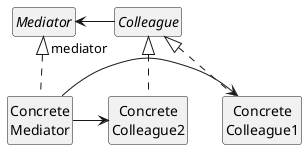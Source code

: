 ﻿@startuml
skinparam style strictuml
skinparam backgroundColor transparent
skinparam defaultFontName Arial
skinparam noteFontName Courier New
skinparam packageStyle rect
hide empty members

interface Mediator {
}

interface Colleague {
}

Colleague "mediator" -left-> Mediator

class "Concrete\nMediator" as CM implements Mediator {
}

class "Concrete\nColleague1" as CC1 implements Colleague {
}
class "Concrete\nColleague2" as CC2 implements Colleague {
}

CM -> CC1
CM -> CC2

@enduml